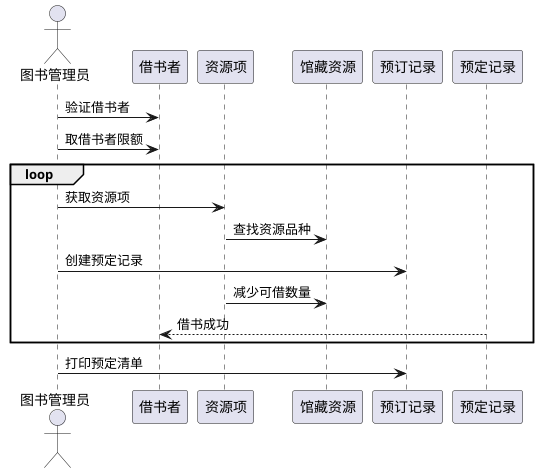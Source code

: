 @startuml
actor 图书管理员
图书管理员->借书者:验证借书者
图书管理员->借书者:取借书者限额
loop
图书管理员->资源项:获取资源项
资源项->馆藏资源:查找资源品种
图书管理员->预订记录:创建预定记录
资源项->馆藏资源:减少可借数量
预定记录-->借书者:借书成功
end
图书管理员->预订记录:打印预定清单
@enduml